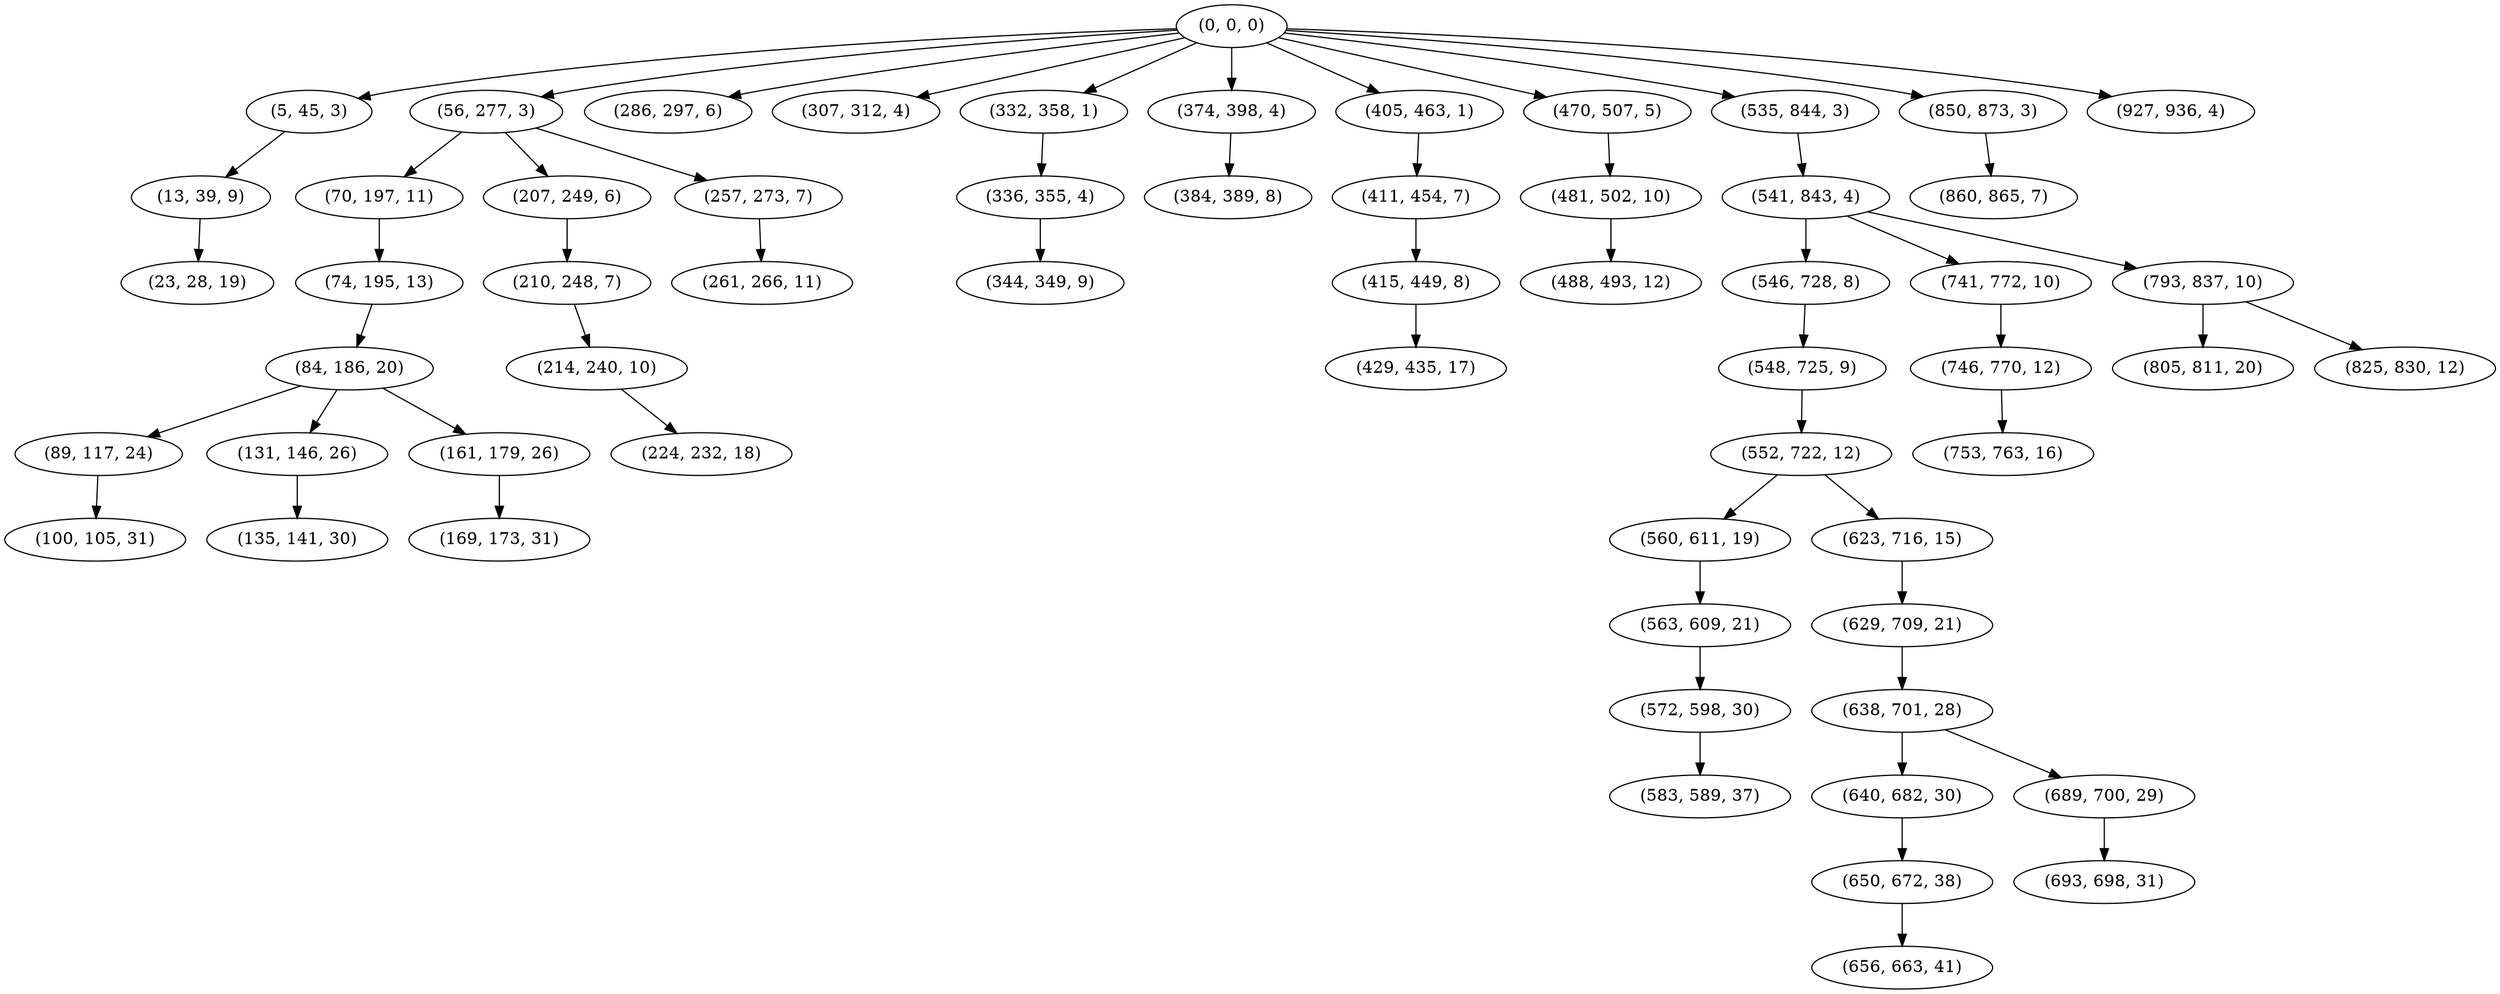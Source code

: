 digraph tree {
    "(0, 0, 0)";
    "(5, 45, 3)";
    "(13, 39, 9)";
    "(23, 28, 19)";
    "(56, 277, 3)";
    "(70, 197, 11)";
    "(74, 195, 13)";
    "(84, 186, 20)";
    "(89, 117, 24)";
    "(100, 105, 31)";
    "(131, 146, 26)";
    "(135, 141, 30)";
    "(161, 179, 26)";
    "(169, 173, 31)";
    "(207, 249, 6)";
    "(210, 248, 7)";
    "(214, 240, 10)";
    "(224, 232, 18)";
    "(257, 273, 7)";
    "(261, 266, 11)";
    "(286, 297, 6)";
    "(307, 312, 4)";
    "(332, 358, 1)";
    "(336, 355, 4)";
    "(344, 349, 9)";
    "(374, 398, 4)";
    "(384, 389, 8)";
    "(405, 463, 1)";
    "(411, 454, 7)";
    "(415, 449, 8)";
    "(429, 435, 17)";
    "(470, 507, 5)";
    "(481, 502, 10)";
    "(488, 493, 12)";
    "(535, 844, 3)";
    "(541, 843, 4)";
    "(546, 728, 8)";
    "(548, 725, 9)";
    "(552, 722, 12)";
    "(560, 611, 19)";
    "(563, 609, 21)";
    "(572, 598, 30)";
    "(583, 589, 37)";
    "(623, 716, 15)";
    "(629, 709, 21)";
    "(638, 701, 28)";
    "(640, 682, 30)";
    "(650, 672, 38)";
    "(656, 663, 41)";
    "(689, 700, 29)";
    "(693, 698, 31)";
    "(741, 772, 10)";
    "(746, 770, 12)";
    "(753, 763, 16)";
    "(793, 837, 10)";
    "(805, 811, 20)";
    "(825, 830, 12)";
    "(850, 873, 3)";
    "(860, 865, 7)";
    "(927, 936, 4)";
    "(0, 0, 0)" -> "(5, 45, 3)";
    "(0, 0, 0)" -> "(56, 277, 3)";
    "(0, 0, 0)" -> "(286, 297, 6)";
    "(0, 0, 0)" -> "(307, 312, 4)";
    "(0, 0, 0)" -> "(332, 358, 1)";
    "(0, 0, 0)" -> "(374, 398, 4)";
    "(0, 0, 0)" -> "(405, 463, 1)";
    "(0, 0, 0)" -> "(470, 507, 5)";
    "(0, 0, 0)" -> "(535, 844, 3)";
    "(0, 0, 0)" -> "(850, 873, 3)";
    "(0, 0, 0)" -> "(927, 936, 4)";
    "(5, 45, 3)" -> "(13, 39, 9)";
    "(13, 39, 9)" -> "(23, 28, 19)";
    "(56, 277, 3)" -> "(70, 197, 11)";
    "(56, 277, 3)" -> "(207, 249, 6)";
    "(56, 277, 3)" -> "(257, 273, 7)";
    "(70, 197, 11)" -> "(74, 195, 13)";
    "(74, 195, 13)" -> "(84, 186, 20)";
    "(84, 186, 20)" -> "(89, 117, 24)";
    "(84, 186, 20)" -> "(131, 146, 26)";
    "(84, 186, 20)" -> "(161, 179, 26)";
    "(89, 117, 24)" -> "(100, 105, 31)";
    "(131, 146, 26)" -> "(135, 141, 30)";
    "(161, 179, 26)" -> "(169, 173, 31)";
    "(207, 249, 6)" -> "(210, 248, 7)";
    "(210, 248, 7)" -> "(214, 240, 10)";
    "(214, 240, 10)" -> "(224, 232, 18)";
    "(257, 273, 7)" -> "(261, 266, 11)";
    "(332, 358, 1)" -> "(336, 355, 4)";
    "(336, 355, 4)" -> "(344, 349, 9)";
    "(374, 398, 4)" -> "(384, 389, 8)";
    "(405, 463, 1)" -> "(411, 454, 7)";
    "(411, 454, 7)" -> "(415, 449, 8)";
    "(415, 449, 8)" -> "(429, 435, 17)";
    "(470, 507, 5)" -> "(481, 502, 10)";
    "(481, 502, 10)" -> "(488, 493, 12)";
    "(535, 844, 3)" -> "(541, 843, 4)";
    "(541, 843, 4)" -> "(546, 728, 8)";
    "(541, 843, 4)" -> "(741, 772, 10)";
    "(541, 843, 4)" -> "(793, 837, 10)";
    "(546, 728, 8)" -> "(548, 725, 9)";
    "(548, 725, 9)" -> "(552, 722, 12)";
    "(552, 722, 12)" -> "(560, 611, 19)";
    "(552, 722, 12)" -> "(623, 716, 15)";
    "(560, 611, 19)" -> "(563, 609, 21)";
    "(563, 609, 21)" -> "(572, 598, 30)";
    "(572, 598, 30)" -> "(583, 589, 37)";
    "(623, 716, 15)" -> "(629, 709, 21)";
    "(629, 709, 21)" -> "(638, 701, 28)";
    "(638, 701, 28)" -> "(640, 682, 30)";
    "(638, 701, 28)" -> "(689, 700, 29)";
    "(640, 682, 30)" -> "(650, 672, 38)";
    "(650, 672, 38)" -> "(656, 663, 41)";
    "(689, 700, 29)" -> "(693, 698, 31)";
    "(741, 772, 10)" -> "(746, 770, 12)";
    "(746, 770, 12)" -> "(753, 763, 16)";
    "(793, 837, 10)" -> "(805, 811, 20)";
    "(793, 837, 10)" -> "(825, 830, 12)";
    "(850, 873, 3)" -> "(860, 865, 7)";
}

